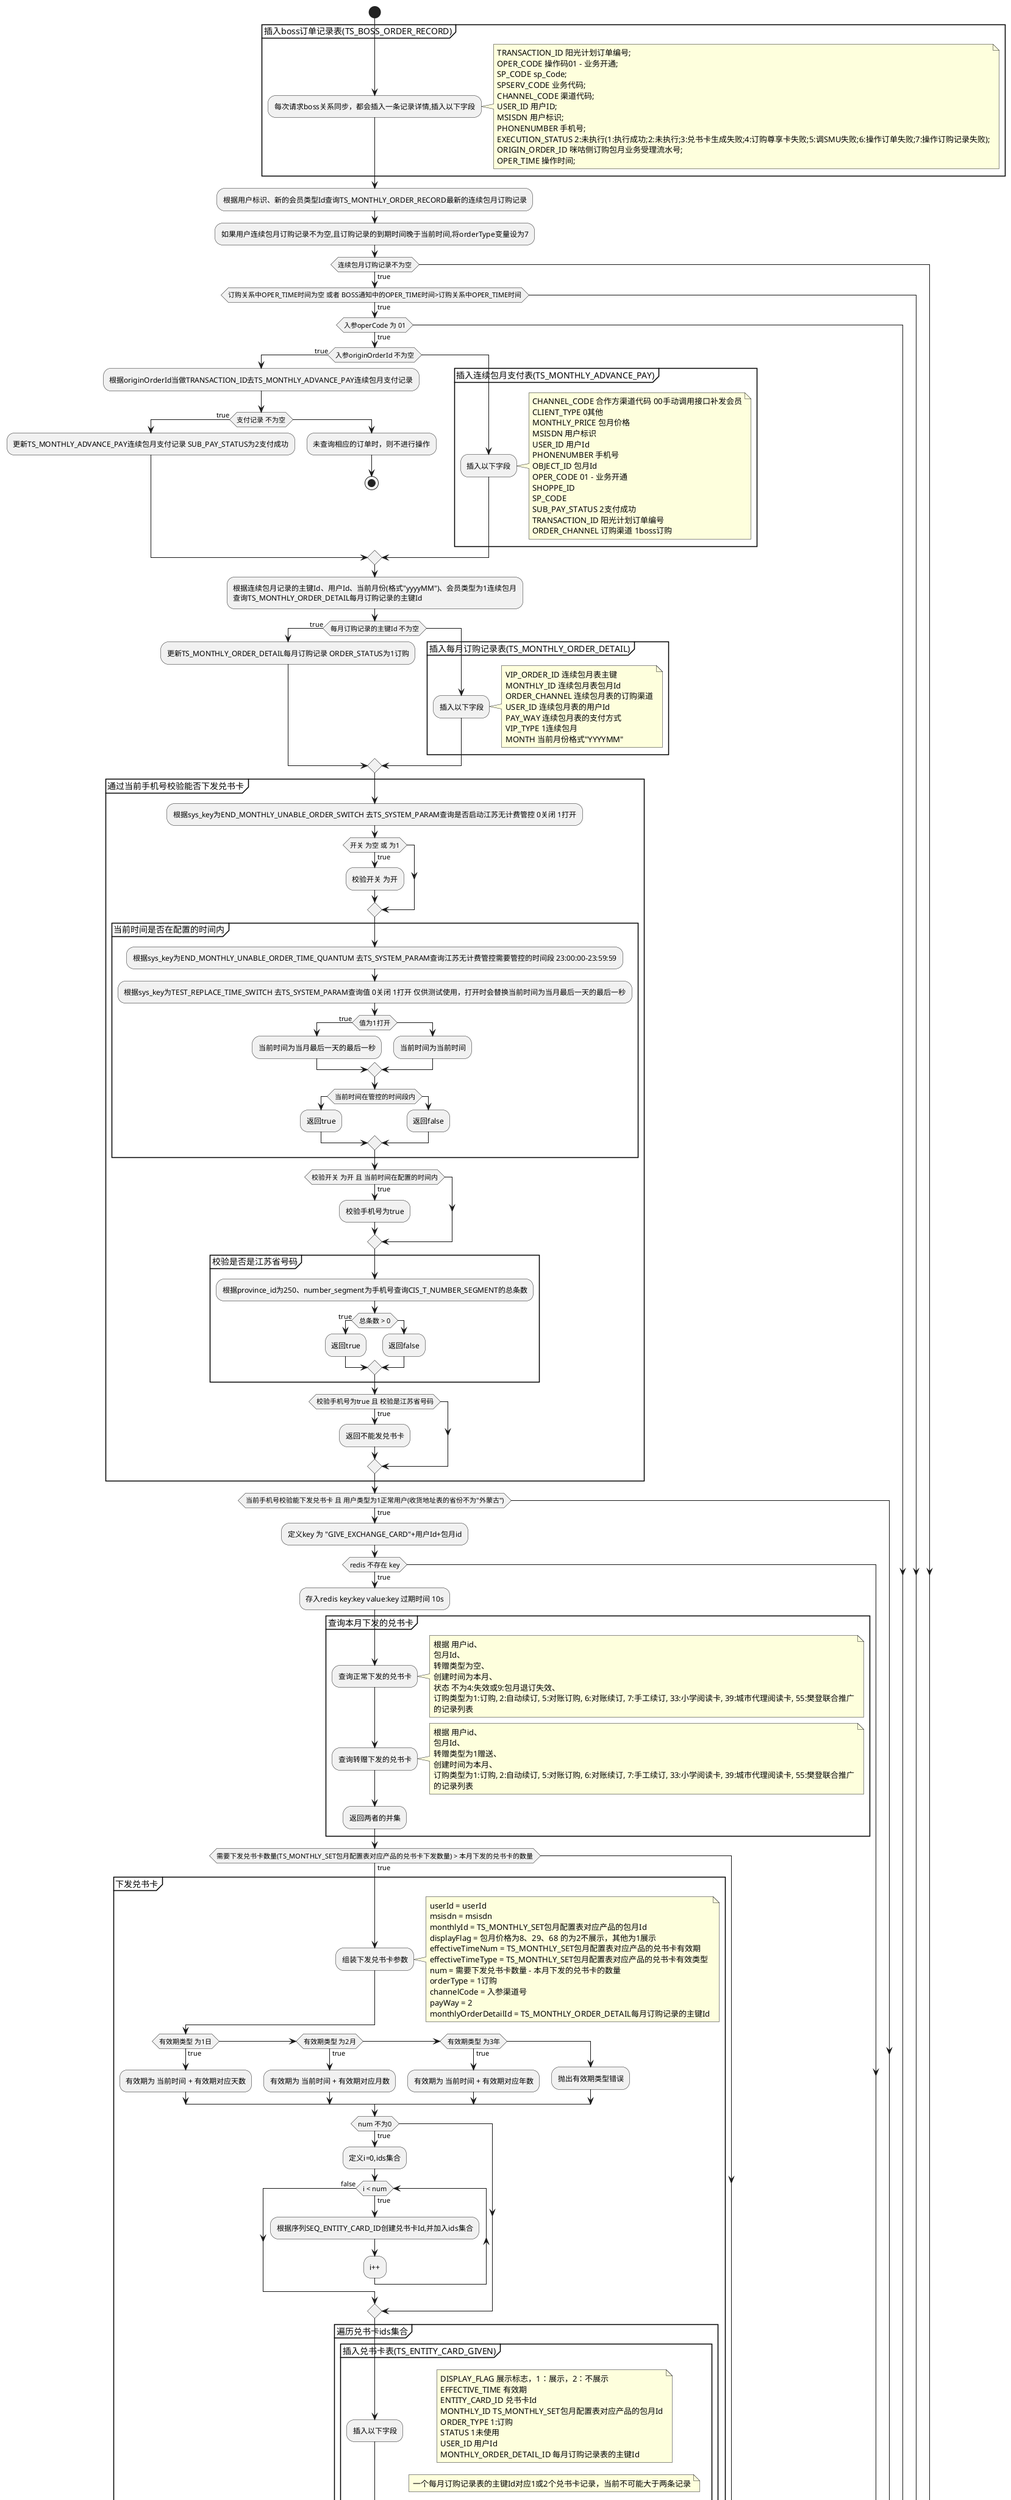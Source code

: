 @startuml
start
partition 插入boss订单记录表(TS_BOSS_ORDER_RECORD) {
	:每次请求boss关系同步，都会插入一条记录详情,插入以下字段;
	note right
	TRANSACTION_ID 阳光计划订单编号;
	OPER_CODE 操作码01 – 业务开通;
	SP_CODE sp_Code;
	SPSERV_CODE 业务代码;
	CHANNEL_CODE 渠道代码;
	USER_ID 用户ID;
	MSISDN 用户标识;
	PHONENUMBER 手机号;
	EXECUTION_STATUS 2:未执行(1:执行成功;2:未执行;3:兑书卡生成失败;4:订购尊享卡失败;5:调SMU失败;6:操作订单失败;7:操作订购记录失败);
	ORIGIN_ORDER_ID 咪咕侧订购包月业务受理流水号;
	OPER_TIME 操作时间;
	end note
}
:根据用户标识、新的会员类型Id查询TS_MONTHLY_ORDER_RECORD最新的连续包月订购记录;
:如果用户连续包月订购记录不为空,且订购记录的到期时间晚于当前时间,将orderType变量设为7;
if (连续包月订购记录不为空)then(true)
    if(订购关系中OPER_TIME时间为空 或者 BOSS通知中的OPER_TIME时间>订购关系中OPER_TIME时间)then(true)
        if (入参operCode 为 01)then(true)
            if (入参originOrderId 不为空)then(true)
                :根据originOrderId当做TRANSACTION_ID去TS_MONTHLY_ADVANCE_PAY连续包月支付记录;
                if (支付记录 不为空)then(true)
                    :更新TS_MONTHLY_ADVANCE_PAY连续包月支付记录 SUB_PAY_STATUS为2支付成功;
                else
                    :未查询相应的订单时，则不进行操作;
                    stop;
                endif
            else
                partition 插入连续包月支付表(TS_MONTHLY_ADVANCE_PAY) {
                    :插入以下字段;
                    note right
                    CHANNEL_CODE 合作方渠道代码 00手动调用接口补发会员
                    CLIENT_TYPE 0其他
                    MONTHLY_PRICE 包月价格
                    MSISDN 用户标识
                    USER_ID 用户Id
                    PHONENUMBER 手机号
                    OBJECT_ID 包月Id
                    OPER_CODE 01 – 业务开通
                    SHOPPE_ID
                    SP_CODE
                    SUB_PAY_STATUS 2支付成功
                    TRANSACTION_ID 阳光计划订单编号
                    ORDER_CHANNEL 订购渠道 1boss订购
                    end note
                }
            endif

            :根据连续包月记录的主键Id、用户Id、当前月份(格式"yyyyMM")、会员类型为1连续包月
            查询TS_MONTHLY_ORDER_DETAIL每月订购记录的主键Id;
            if (每月订购记录的主键Id 不为空)then(true)
                :更新TS_MONTHLY_ORDER_DETAIL每月订购记录 ORDER_STATUS为1订购;
            else
                partition 插入每月订购记录表(TS_MONTHLY_ORDER_DETAIL) {
                :插入以下字段;
                note right
                VIP_ORDER_ID 连续包月表主键
                MONTHLY_ID 连续包月表包月Id
                ORDER_CHANNEL 连续包月表的订购渠道
                USER_ID 连续包月表的用户Id
                PAY_WAY 连续包月表的支付方式
                VIP_TYPE 1连续包月
                MONTH 当前月份格式"YYYYMM"
                end note
            }
            endif
            partition 通过当前手机号校验能否下发兑书卡 {
                :根据sys_key为END_MONTHLY_UNABLE_ORDER_SWITCH 去TS_SYSTEM_PARAM查询是否启动江苏无计费管控 0关闭 1打开;
                if (开关 为空 或 为1)then(true)
                    :校验开关 为开;
                endif
                partition 当前时间是否在配置的时间内 {
                    :根据sys_key为END_MONTHLY_UNABLE_ORDER_TIME_QUANTUM 去TS_SYSTEM_PARAM查询江苏无计费管控需要管控的时间段 23:00:00-23:59:59;
                    :根据sys_key为TEST_REPLACE_TIME_SWITCH 去TS_SYSTEM_PARAM查询值 0关闭 1打开 仅供测试使用，打开时会替换当前时间为当月最后一天的最后一秒;
                    if (值为1打开)then(true)
                        :当前时间为当月最后一天的最后一秒;
                    else
                        :当前时间为当前时间;
                    endif
                    if (当前时间在管控的时间段内)
                        :返回true;
                    else
                        :返回false;
                    endif
                }
                if (校验开关 为开 且 当前时间在配置的时间内)then(true)
                    :校验手机号为true;
                endif
                partition 校验是否是江苏省号码 {
                    :根据province_id为250、number_segment为手机号查询CIS_T_NUMBER_SEGMENT的总条数;
                    if (总条数 > 0)then(true)
                        :返回true;
                    else
                        :返回false;
                    endif
                }
                if (校验手机号为true 且 校验是江苏省号码)then(true)
                    :返回不能发兑书卡;
                endif
            }

            if (当前手机号校验能下发兑书卡 且 用户类型为1正常用户(收货地址表的省份不为"外蒙古"))then(true)
                :定义key 为 "GIVE_EXCHANGE_CARD"+用户Id+包月id;
                if(redis 不存在 key)then(true)
                    :存入redis key:key value:key 过期时间 10s;
                    partition 查询本月下发的兑书卡 {
                        :查询正常下发的兑书卡;
                        note right
                        根据 用户id、
                        包月Id、
                        转赠类型为空、
                        创建时间为本月、
                        状态 不为4:失效或9:包月退订失效、
                        订购类型为1:订购, 2:自动续订, 5:对账订购, 6:对账续订, 7:手工续订, 33:小学阅读卡, 39:城市代理阅读卡, 55:樊登联合推广
                        的记录列表
                        end note
                        :查询转赠下发的兑书卡;
                        note right
                        根据 用户id、
                        包月Id、
                        转赠类型为1赠送、
                        创建时间为本月、
                        订购类型为1:订购, 2:自动续订, 5:对账订购, 6:对账续订, 7:手工续订, 33:小学阅读卡, 39:城市代理阅读卡, 55:樊登联合推广
                        的记录列表
                        end note
                        :返回两者的并集;
                    }
                    if (需要下发兑书卡数量(TS_MONTHLY_SET包月配置表对应产品的兑书卡下发数量) > 本月下发的兑书卡的数量)then(true)
                        partition 下发兑书卡 {
                            :组装下发兑书卡参数;
                            note right
                            userId = userId
                            msisdn = msisdn
                            monthlyId = TS_MONTHLY_SET包月配置表对应产品的包月Id
                            displayFlag = 包月价格为8、29、68 的为2不展示，其他为1展示
                            effectiveTimeNum = TS_MONTHLY_SET包月配置表对应产品的兑书卡有效期
                            effectiveTimeType = TS_MONTHLY_SET包月配置表对应产品的兑书卡有效类型
                            num = 需要下发兑书卡数量 - 本月下发的兑书卡的数量
                            orderType = 1订购
                            channelCode = 入参渠道号
                            payWay = 2
                            monthlyOrderDetailId = TS_MONTHLY_ORDER_DETAIL每月订购记录的主键Id
                            end note
                            if (有效期类型 为1日)then(true)
                                :有效期为 当前时间 + 有效期对应天数;
                            else if (有效期类型 为2月)then(true)
                                :有效期为 当前时间 + 有效期对应月数;
                            else if (有效期类型 为3年)then(true)
                                :有效期为 当前时间 + 有效期对应年数;
                            else
                                :抛出有效期类型错误;
                            endif
                            if (num 不为0)then(true)
                                :定义i=0,ids集合;
                                while (i < num) is (true)
                                    :根据序列SEQ_ENTITY_CARD_ID创建兑书卡Id,并加入ids集合;
                                    :i++;
                                end while(false)
                            endif
                            partition 遍历兑书卡ids集合 {
                                partition 插入兑书卡表(TS_ENTITY_CARD_GIVEN) {
                                    :插入以下字段;
                                    note right
                                    DISPLAY_FLAG 展示标志，1：展示，2：不展示
                                    EFFECTIVE_TIME 有效期
                                    ENTITY_CARD_ID 兑书卡Id
                                    MONTHLY_ID TS_MONTHLY_SET包月配置表对应产品的包月Id
                                    ORDER_TYPE 1:订购
                                    STATUS 1未使用
                                    USER_ID 用户Id
                                    MONTHLY_ORDER_DETAIL_ID 每月订购记录表的主键Id
                                    end note
                                    note right
                                    一个每月订购记录表的主键Id对应1或2个兑书卡记录，当前不可能大于两条记录
                                    end note
                                }
                            }
                        }
                    endif
                endif
            endif
            partition 更新连续包月记录表(TS_MONTHLY_ORDER_RECORD) {
                                                :更新以下字段;
                                                note right
                                                MEMBER_PRODUCT_ID 新的产品Id 根据包月Id、场景类型2连续包月去MEMBER_PRODUCT_MONTHLY查询新的产品Id
                                                PAY_WAY 6 话费
                                                ORDER_CHANNEL 订购渠道1 boss
                                                SP_CODE
                                                IS_EXTENSION 用户标识 0:推广用户;1:正常用户
                                                TRANSACTION_ID 阳光计划订单编号
                                                ORDER_STATUS 1:已订购
                                                END_TIME 失效时间 2099年01月01号
                                                START_TIME 当月1号
                                                SUB_TIME 当前时间
                                                OPER_TIME boss订单记录的操作时间
                                                end note
           }
        endif
	endif
endif
stop
@enduml